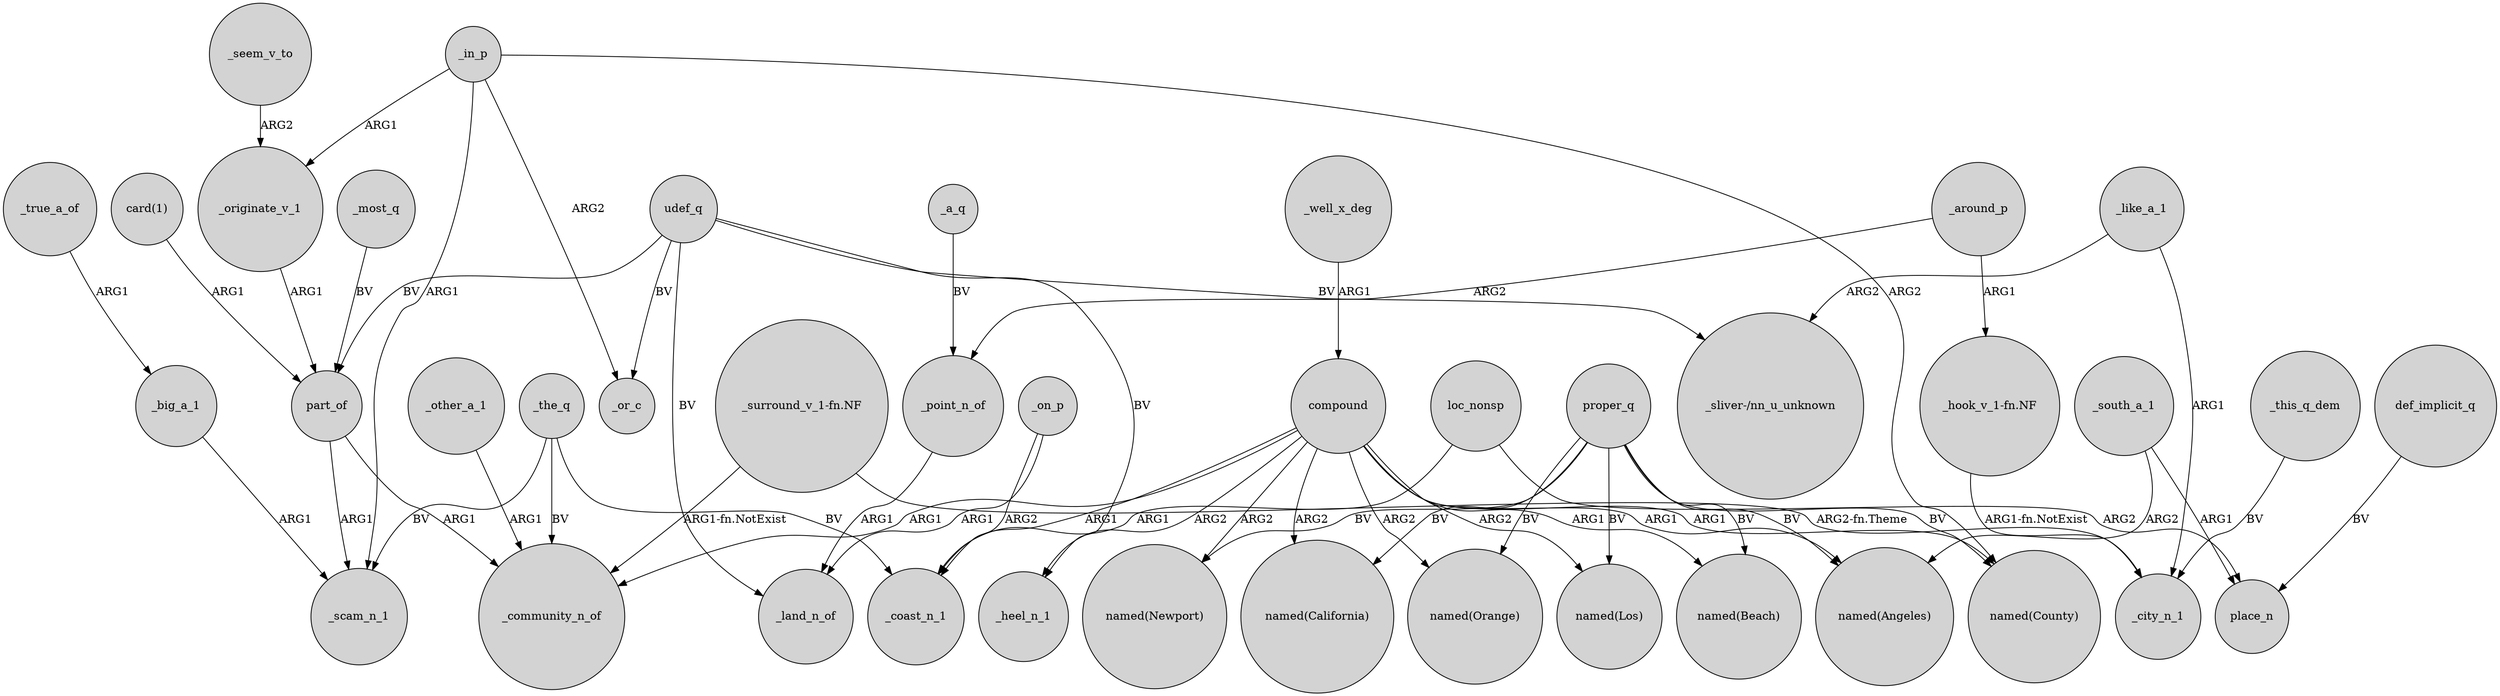 digraph {
	node [shape=circle style=filled]
	"_surround_v_1-fn.NF" -> _community_n_of [label="ARG1-fn.NotExist"]
	_point_n_of -> _land_n_of [label=ARG1]
	_in_p -> _originate_v_1 [label=ARG1]
	udef_q -> part_of [label=BV]
	"_hook_v_1-fn.NF" -> _city_n_1 [label="ARG1-fn.NotExist"]
	proper_q -> "named(Newport)" [label=BV]
	compound -> "named(Los)" [label=ARG2]
	_like_a_1 -> "_sliver-/nn_u_unknown" [label=ARG2]
	_seem_v_to -> _originate_v_1 [label=ARG2]
	proper_q -> "named(Los)" [label=BV]
	udef_q -> _heel_n_1 [label=BV]
	_in_p -> _or_c [label=ARG2]
	proper_q -> "named(California)" [label=BV]
	compound -> "named(Orange)" [label=ARG2]
	compound -> _heel_n_1 [label=ARG2]
	_the_q -> _coast_n_1 [label=BV]
	compound -> "named(Beach)" [label=ARG1]
	proper_q -> "named(Beach)" [label=BV]
	_around_p -> "_hook_v_1-fn.NF" [label=ARG1]
	def_implicit_q -> place_n [label=BV]
	udef_q -> _land_n_of [label=BV]
	udef_q -> _or_c [label=BV]
	compound -> "named(Angeles)" [label=ARG1]
	_a_q -> _point_n_of [label=BV]
	_originate_v_1 -> part_of [label=ARG1]
	"_surround_v_1-fn.NF" -> _city_n_1 [label="ARG2-fn.Theme"]
	compound -> _coast_n_1 [label=ARG1]
	proper_q -> "named(Orange)" [label=BV]
	_around_p -> _point_n_of [label=ARG2]
	_true_a_of -> _big_a_1 [label=ARG1]
	_big_a_1 -> _scam_n_1 [label=ARG1]
	part_of -> _community_n_of [label=ARG1]
	_in_p -> "named(County)" [label=ARG2]
	loc_nonsp -> _coast_n_1 [label=ARG1]
	_well_x_deg -> compound [label=ARG1]
	compound -> _community_n_of [label=ARG1]
	"card(1)" -> part_of [label=ARG1]
	compound -> "named(California)" [label=ARG2]
	_most_q -> part_of [label=BV]
	_the_q -> _scam_n_1 [label=BV]
	compound -> "named(Newport)" [label=ARG2]
	loc_nonsp -> place_n [label=ARG2]
	_on_p -> _coast_n_1 [label=ARG2]
	_other_a_1 -> _community_n_of [label=ARG1]
	udef_q -> "_sliver-/nn_u_unknown" [label=BV]
	proper_q -> "named(Angeles)" [label=BV]
	_the_q -> _community_n_of [label=BV]
	_like_a_1 -> _city_n_1 [label=ARG1]
	compound -> "named(County)" [label=ARG1]
	_in_p -> _scam_n_1 [label=ARG1]
	proper_q -> "named(County)" [label=BV]
	_south_a_1 -> place_n [label=ARG1]
	_south_a_1 -> "named(Angeles)" [label=ARG2]
	_on_p -> _land_n_of [label=ARG1]
	_this_q_dem -> _city_n_1 [label=BV]
	part_of -> _scam_n_1 [label=ARG1]
}
